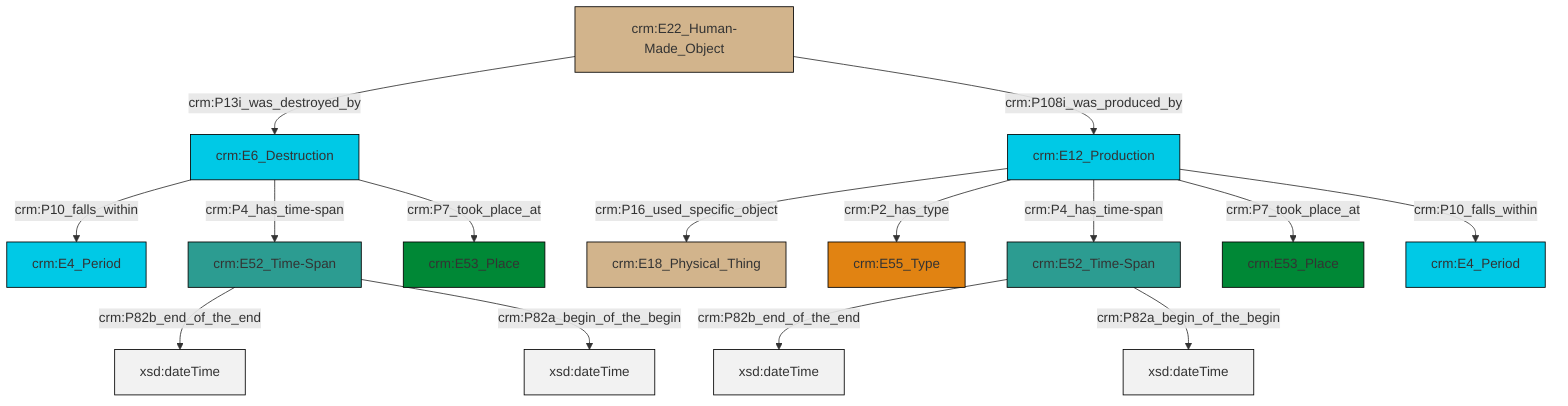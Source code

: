 graph TD
classDef Literal fill:#f2f2f2,stroke:#000000;
classDef CRM_Entity fill:#FFFFFF,stroke:#000000;
classDef Temporal_Entity fill:#00C9E6, stroke:#000000;
classDef Type fill:#E18312, stroke:#000000;
classDef Time-Span fill:#2C9C91, stroke:#000000;
classDef Appellation fill:#FFEB7F, stroke:#000000;
classDef Place fill:#008836, stroke:#000000;
classDef Persistent_Item fill:#B266B2, stroke:#000000;
classDef Conceptual_Object fill:#FFD700, stroke:#000000;
classDef Physical_Thing fill:#D2B48C, stroke:#000000;
classDef Actor fill:#f58aad, stroke:#000000;
classDef PC_Classes fill:#4ce600, stroke:#000000;
classDef Multi fill:#cccccc,stroke:#000000;

0["crm:E52_Time-Span"]:::Time-Span -->|crm:P82b_end_of_the_end| 1[xsd:dateTime]:::Literal
2["crm:E22_Human-Made_Object"]:::Physical_Thing -->|crm:P13i_was_destroyed_by| 3["crm:E6_Destruction"]:::Temporal_Entity
4["crm:E52_Time-Span"]:::Time-Span -->|crm:P82b_end_of_the_end| 5[xsd:dateTime]:::Literal
0["crm:E52_Time-Span"]:::Time-Span -->|crm:P82a_begin_of_the_begin| 6[xsd:dateTime]:::Literal
4["crm:E52_Time-Span"]:::Time-Span -->|crm:P82a_begin_of_the_begin| 7[xsd:dateTime]:::Literal
2["crm:E22_Human-Made_Object"]:::Physical_Thing -->|crm:P108i_was_produced_by| 8["crm:E12_Production"]:::Temporal_Entity
8["crm:E12_Production"]:::Temporal_Entity -->|crm:P16_used_specific_object| 9["crm:E18_Physical_Thing"]:::Physical_Thing
8["crm:E12_Production"]:::Temporal_Entity -->|crm:P2_has_type| 10["crm:E55_Type"]:::Type
8["crm:E12_Production"]:::Temporal_Entity -->|crm:P4_has_time-span| 0["crm:E52_Time-Span"]:::Time-Span
8["crm:E12_Production"]:::Temporal_Entity -->|crm:P7_took_place_at| 12["crm:E53_Place"]:::Place
3["crm:E6_Destruction"]:::Temporal_Entity -->|crm:P10_falls_within| 13["crm:E4_Period"]:::Temporal_Entity
3["crm:E6_Destruction"]:::Temporal_Entity -->|crm:P4_has_time-span| 4["crm:E52_Time-Span"]:::Time-Span
8["crm:E12_Production"]:::Temporal_Entity -->|crm:P10_falls_within| 22["crm:E4_Period"]:::Temporal_Entity
3["crm:E6_Destruction"]:::Temporal_Entity -->|crm:P7_took_place_at| 16["crm:E53_Place"]:::Place